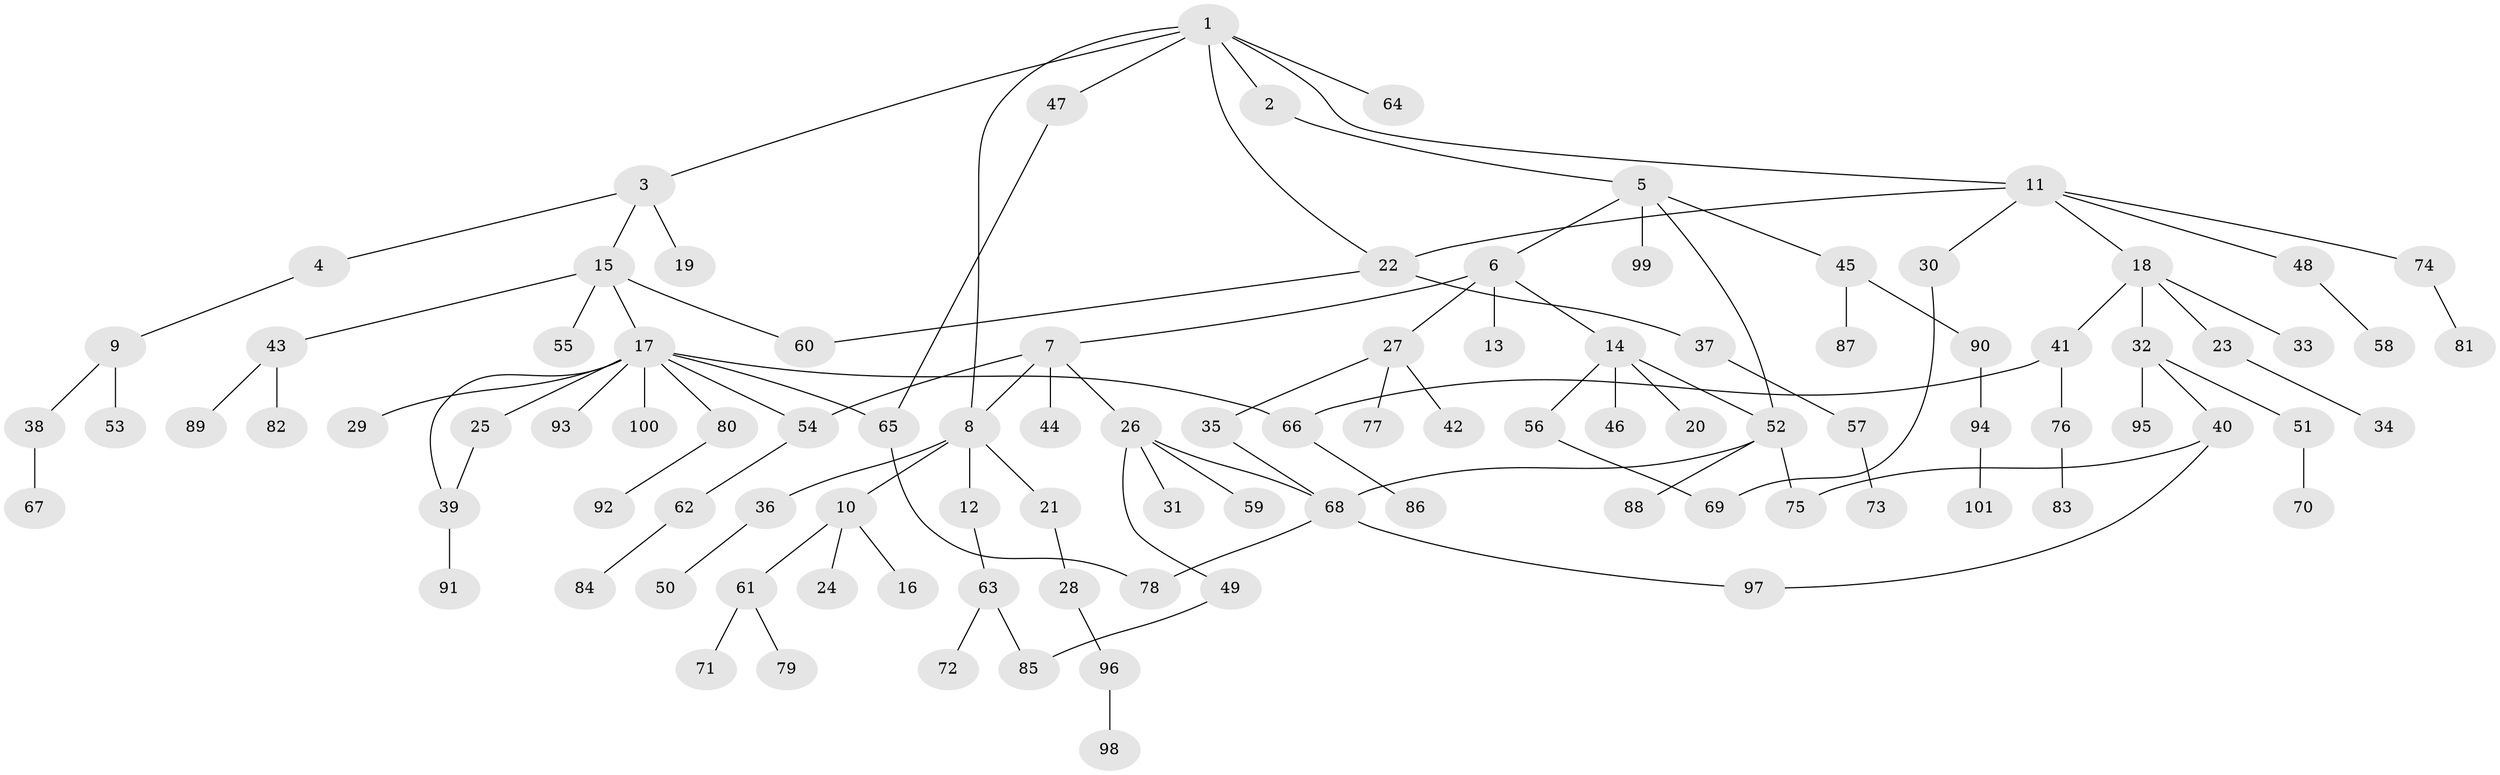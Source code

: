// Generated by graph-tools (version 1.1) at 2025/25/03/09/25 03:25:27]
// undirected, 101 vertices, 115 edges
graph export_dot {
graph [start="1"]
  node [color=gray90,style=filled];
  1;
  2;
  3;
  4;
  5;
  6;
  7;
  8;
  9;
  10;
  11;
  12;
  13;
  14;
  15;
  16;
  17;
  18;
  19;
  20;
  21;
  22;
  23;
  24;
  25;
  26;
  27;
  28;
  29;
  30;
  31;
  32;
  33;
  34;
  35;
  36;
  37;
  38;
  39;
  40;
  41;
  42;
  43;
  44;
  45;
  46;
  47;
  48;
  49;
  50;
  51;
  52;
  53;
  54;
  55;
  56;
  57;
  58;
  59;
  60;
  61;
  62;
  63;
  64;
  65;
  66;
  67;
  68;
  69;
  70;
  71;
  72;
  73;
  74;
  75;
  76;
  77;
  78;
  79;
  80;
  81;
  82;
  83;
  84;
  85;
  86;
  87;
  88;
  89;
  90;
  91;
  92;
  93;
  94;
  95;
  96;
  97;
  98;
  99;
  100;
  101;
  1 -- 2;
  1 -- 3;
  1 -- 11;
  1 -- 47;
  1 -- 64;
  1 -- 8;
  1 -- 22;
  2 -- 5;
  3 -- 4;
  3 -- 15;
  3 -- 19;
  4 -- 9;
  5 -- 6;
  5 -- 45;
  5 -- 99;
  5 -- 52;
  6 -- 7;
  6 -- 13;
  6 -- 14;
  6 -- 27;
  7 -- 8;
  7 -- 26;
  7 -- 44;
  7 -- 54;
  8 -- 10;
  8 -- 12;
  8 -- 21;
  8 -- 36;
  9 -- 38;
  9 -- 53;
  10 -- 16;
  10 -- 24;
  10 -- 61;
  11 -- 18;
  11 -- 22;
  11 -- 30;
  11 -- 48;
  11 -- 74;
  12 -- 63;
  14 -- 20;
  14 -- 46;
  14 -- 52;
  14 -- 56;
  15 -- 17;
  15 -- 43;
  15 -- 55;
  15 -- 60;
  17 -- 25;
  17 -- 29;
  17 -- 54;
  17 -- 65;
  17 -- 80;
  17 -- 93;
  17 -- 100;
  17 -- 66;
  17 -- 39;
  18 -- 23;
  18 -- 32;
  18 -- 33;
  18 -- 41;
  21 -- 28;
  22 -- 37;
  22 -- 60;
  23 -- 34;
  25 -- 39;
  26 -- 31;
  26 -- 49;
  26 -- 59;
  26 -- 68;
  27 -- 35;
  27 -- 42;
  27 -- 77;
  28 -- 96;
  30 -- 69;
  32 -- 40;
  32 -- 51;
  32 -- 95;
  35 -- 68;
  36 -- 50;
  37 -- 57;
  38 -- 67;
  39 -- 91;
  40 -- 75;
  40 -- 97;
  41 -- 66;
  41 -- 76;
  43 -- 82;
  43 -- 89;
  45 -- 87;
  45 -- 90;
  47 -- 65;
  48 -- 58;
  49 -- 85;
  51 -- 70;
  52 -- 75;
  52 -- 88;
  52 -- 68;
  54 -- 62;
  56 -- 69;
  57 -- 73;
  61 -- 71;
  61 -- 79;
  62 -- 84;
  63 -- 72;
  63 -- 85;
  65 -- 78;
  66 -- 86;
  68 -- 78;
  68 -- 97;
  74 -- 81;
  76 -- 83;
  80 -- 92;
  90 -- 94;
  94 -- 101;
  96 -- 98;
}
